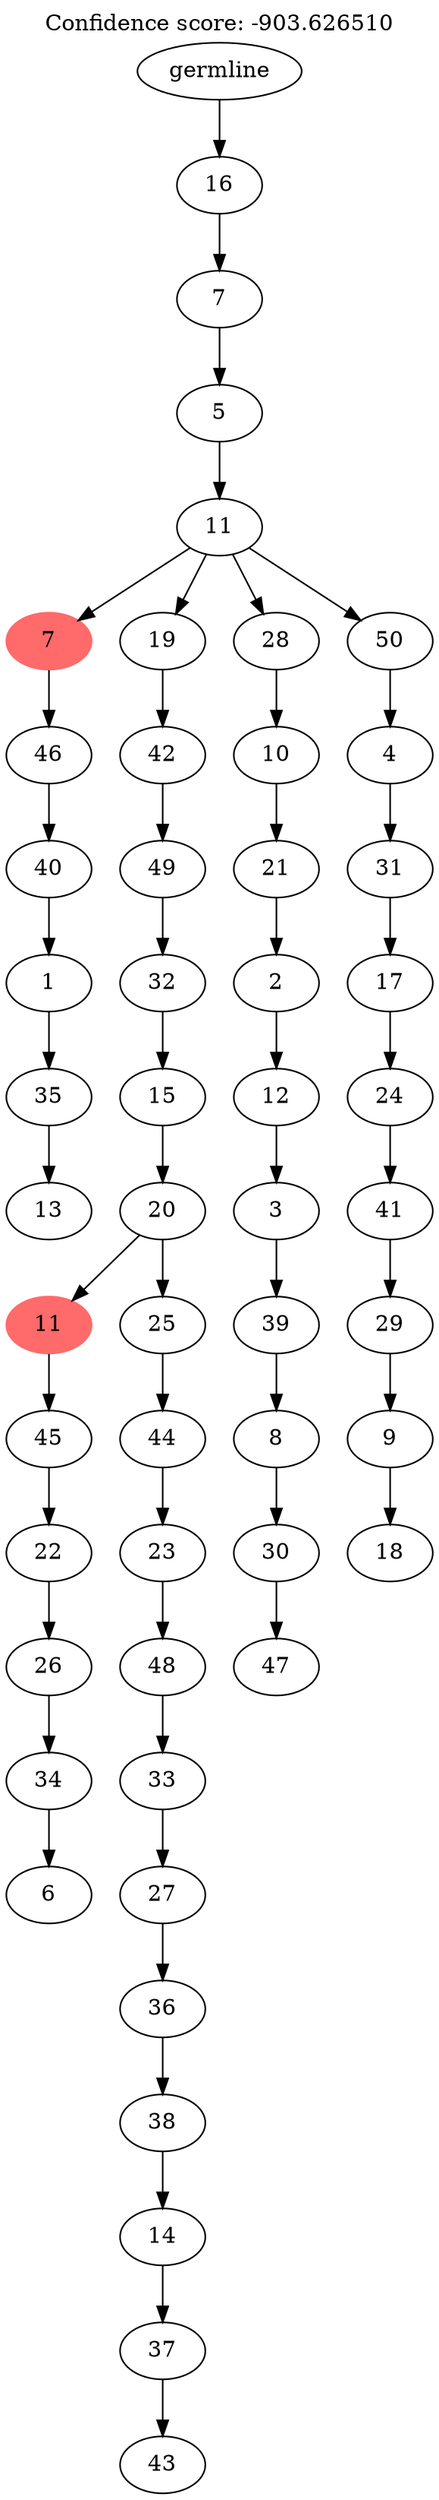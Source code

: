 digraph g {
	"51" -> "52";
	"52" [label="13"];
	"50" -> "51";
	"51" [label="35"];
	"49" -> "50";
	"50" [label="1"];
	"48" -> "49";
	"49" [label="40"];
	"47" -> "48";
	"48" [label="46"];
	"45" -> "46";
	"46" [label="6"];
	"44" -> "45";
	"45" [label="34"];
	"43" -> "44";
	"44" [label="26"];
	"42" -> "43";
	"43" [label="22"];
	"41" -> "42";
	"42" [label="45"];
	"39" -> "40";
	"40" [label="43"];
	"38" -> "39";
	"39" [label="37"];
	"37" -> "38";
	"38" [label="14"];
	"36" -> "37";
	"37" [label="38"];
	"35" -> "36";
	"36" [label="36"];
	"34" -> "35";
	"35" [label="27"];
	"33" -> "34";
	"34" [label="33"];
	"32" -> "33";
	"33" [label="48"];
	"31" -> "32";
	"32" [label="23"];
	"30" -> "31";
	"31" [label="44"];
	"29" -> "30";
	"30" [label="25"];
	"29" -> "41";
	"41" [color=indianred1, style=filled, label="11"];
	"28" -> "29";
	"29" [label="20"];
	"27" -> "28";
	"28" [label="15"];
	"26" -> "27";
	"27" [label="32"];
	"25" -> "26";
	"26" [label="49"];
	"24" -> "25";
	"25" [label="42"];
	"22" -> "23";
	"23" [label="47"];
	"21" -> "22";
	"22" [label="30"];
	"20" -> "21";
	"21" [label="8"];
	"19" -> "20";
	"20" [label="39"];
	"18" -> "19";
	"19" [label="3"];
	"17" -> "18";
	"18" [label="12"];
	"16" -> "17";
	"17" [label="2"];
	"15" -> "16";
	"16" [label="21"];
	"14" -> "15";
	"15" [label="10"];
	"12" -> "13";
	"13" [label="18"];
	"11" -> "12";
	"12" [label="9"];
	"10" -> "11";
	"11" [label="29"];
	"9" -> "10";
	"10" [label="41"];
	"8" -> "9";
	"9" [label="24"];
	"7" -> "8";
	"8" [label="17"];
	"6" -> "7";
	"7" [label="31"];
	"5" -> "6";
	"6" [label="4"];
	"4" -> "5";
	"5" [label="50"];
	"4" -> "14";
	"14" [label="28"];
	"4" -> "24";
	"24" [label="19"];
	"4" -> "47";
	"47" [color=indianred1, style=filled, label="7"];
	"3" -> "4";
	"4" [label="11"];
	"2" -> "3";
	"3" [label="5"];
	"1" -> "2";
	"2" [label="7"];
	"0" -> "1";
	"1" [label="16"];
	"0" [label="germline"];
	labelloc="t";
	label="Confidence score: -903.626510";
}
